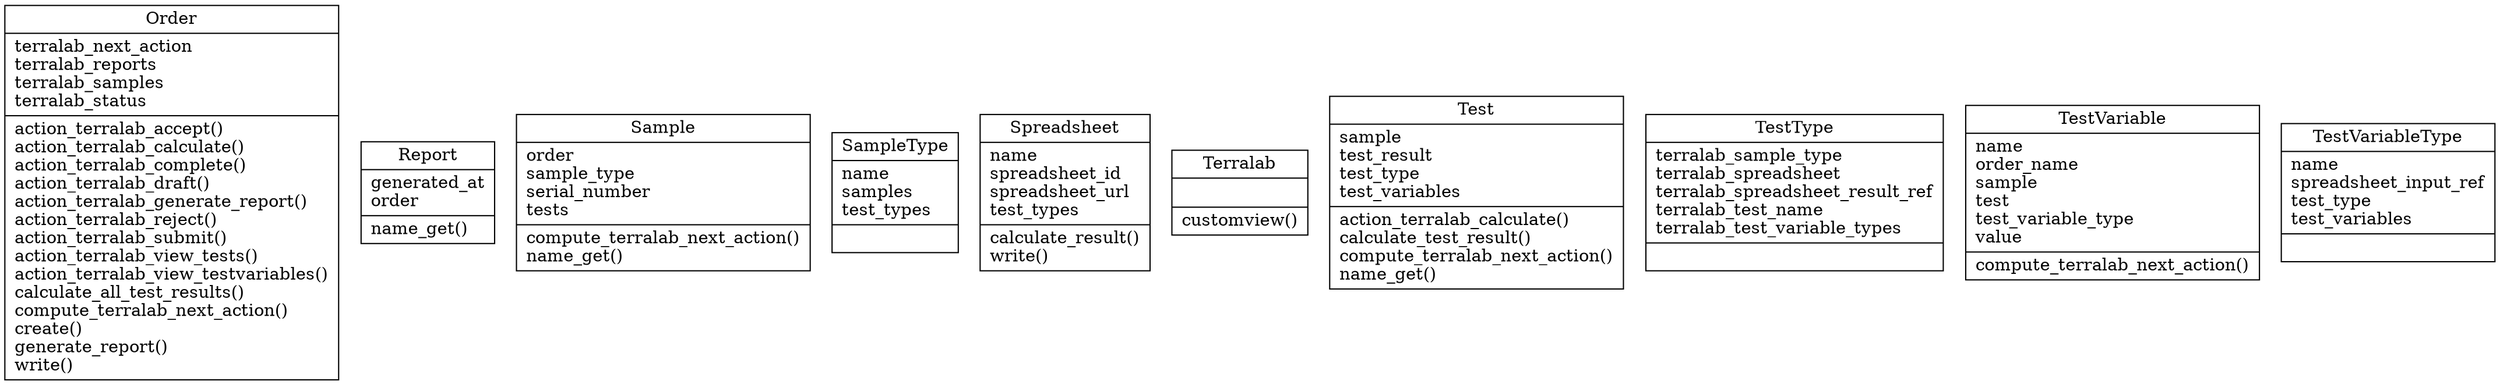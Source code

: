 digraph "classes" {
charset="utf-8"
rankdir=BT
"0" [label="{Order|terralab_next_action\lterralab_reports\lterralab_samples\lterralab_status\l|action_terralab_accept()\laction_terralab_calculate()\laction_terralab_complete()\laction_terralab_draft()\laction_terralab_generate_report()\laction_terralab_reject()\laction_terralab_submit()\laction_terralab_view_tests()\laction_terralab_view_testvariables()\lcalculate_all_test_results()\lcompute_terralab_next_action()\lcreate()\lgenerate_report()\lwrite()\l}", shape="record"];
"1" [label="{Report|generated_at\lorder\l|name_get()\l}", shape="record"];
"2" [label="{Sample|order\lsample_type\lserial_number\ltests\l|compute_terralab_next_action()\lname_get()\l}", shape="record"];
"3" [label="{SampleType|name\lsamples\ltest_types\l|}", shape="record"];
"4" [label="{Spreadsheet|name\lspreadsheet_id\lspreadsheet_url\ltest_types\l|calculate_result()\lwrite()\l}", shape="record"];
"5" [label="{Terralab|\l|customview()\l}", shape="record"];
"6" [label="{Test|sample\ltest_result\ltest_type\ltest_variables\l|action_terralab_calculate()\lcalculate_test_result()\lcompute_terralab_next_action()\lname_get()\l}", shape="record"];
"7" [label="{TestType|terralab_sample_type\lterralab_spreadsheet\lterralab_spreadsheet_result_ref\lterralab_test_name\lterralab_test_variable_types\l|}", shape="record"];
"8" [label="{TestVariable|name\lorder_name\lsample\ltest\ltest_variable_type\lvalue\l|compute_terralab_next_action()\l}", shape="record"];
"9" [label="{TestVariableType|name\lspreadsheet_input_ref\ltest_type\ltest_variables\l|}", shape="record"];
}
